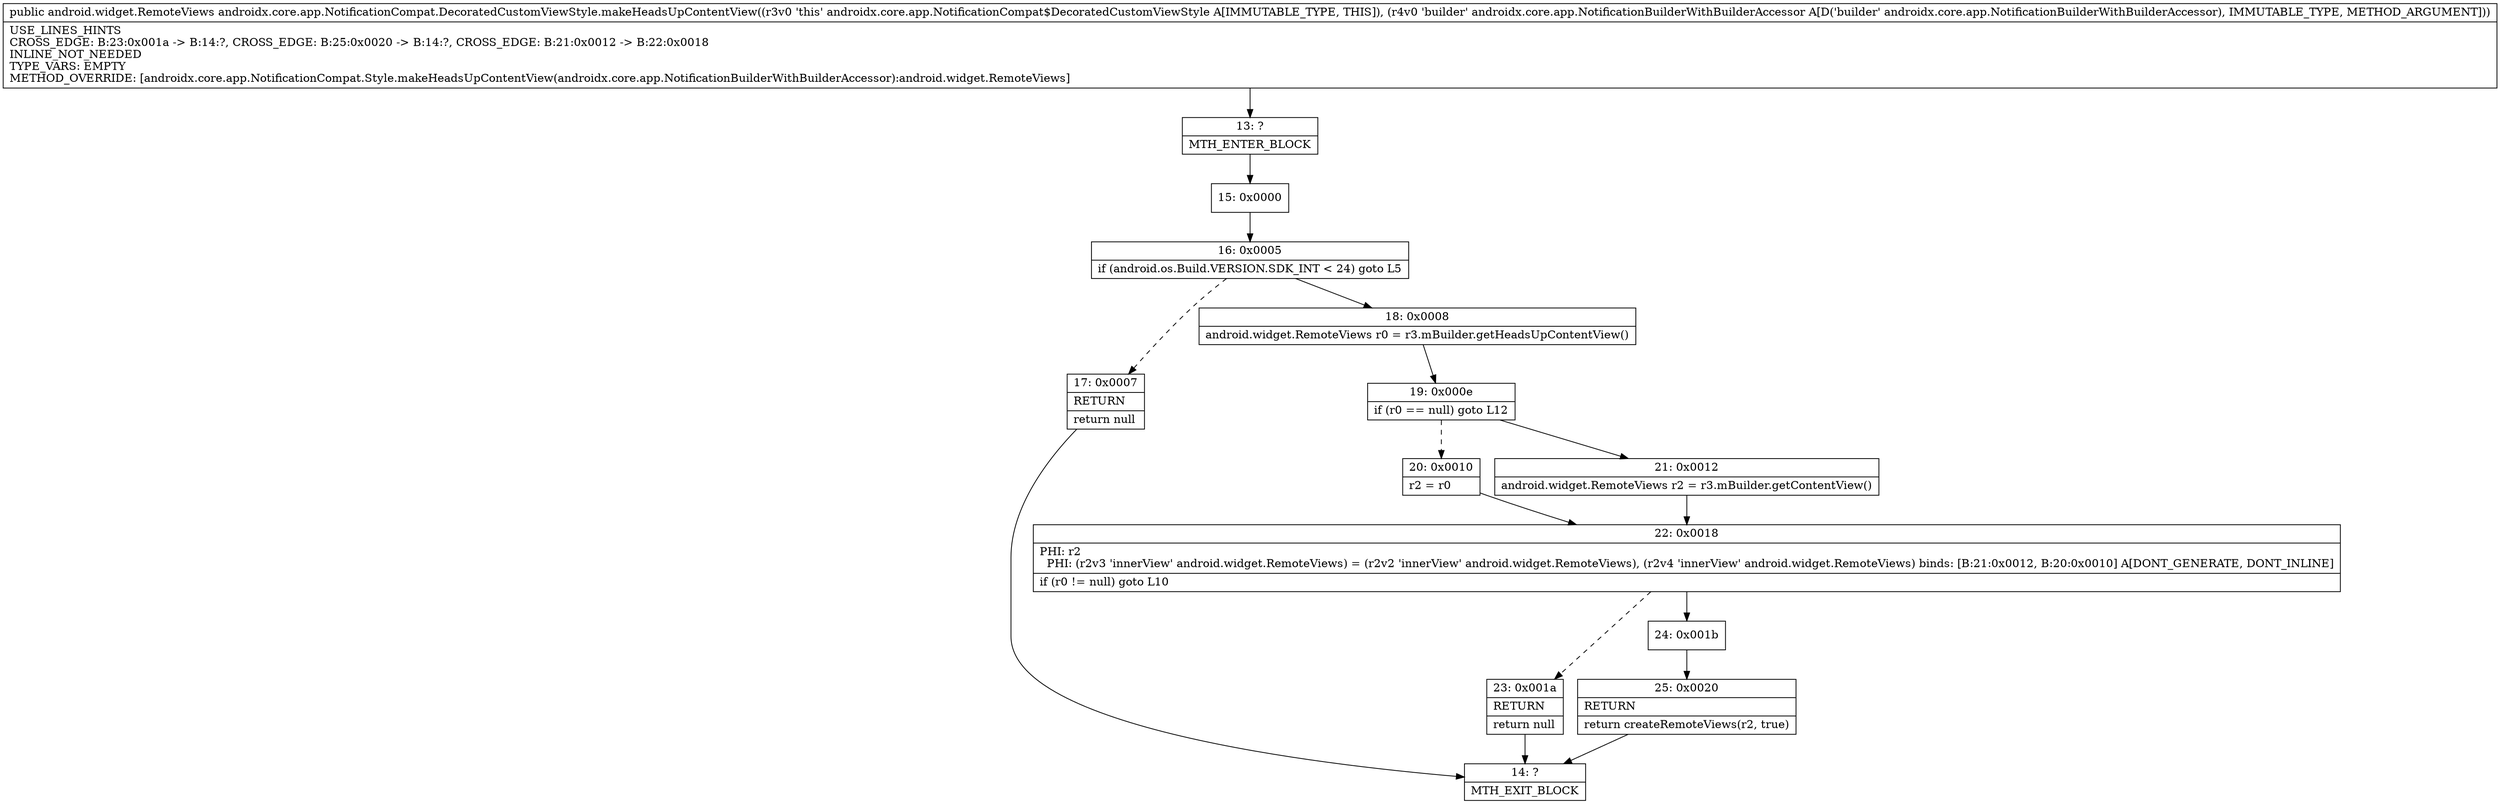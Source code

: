 digraph "CFG forandroidx.core.app.NotificationCompat.DecoratedCustomViewStyle.makeHeadsUpContentView(Landroidx\/core\/app\/NotificationBuilderWithBuilderAccessor;)Landroid\/widget\/RemoteViews;" {
Node_13 [shape=record,label="{13\:\ ?|MTH_ENTER_BLOCK\l}"];
Node_15 [shape=record,label="{15\:\ 0x0000}"];
Node_16 [shape=record,label="{16\:\ 0x0005|if (android.os.Build.VERSION.SDK_INT \< 24) goto L5\l}"];
Node_17 [shape=record,label="{17\:\ 0x0007|RETURN\l|return null\l}"];
Node_14 [shape=record,label="{14\:\ ?|MTH_EXIT_BLOCK\l}"];
Node_18 [shape=record,label="{18\:\ 0x0008|android.widget.RemoteViews r0 = r3.mBuilder.getHeadsUpContentView()\l}"];
Node_19 [shape=record,label="{19\:\ 0x000e|if (r0 == null) goto L12\l}"];
Node_20 [shape=record,label="{20\:\ 0x0010|r2 = r0\l}"];
Node_22 [shape=record,label="{22\:\ 0x0018|PHI: r2 \l  PHI: (r2v3 'innerView' android.widget.RemoteViews) = (r2v2 'innerView' android.widget.RemoteViews), (r2v4 'innerView' android.widget.RemoteViews) binds: [B:21:0x0012, B:20:0x0010] A[DONT_GENERATE, DONT_INLINE]\l|if (r0 != null) goto L10\l}"];
Node_23 [shape=record,label="{23\:\ 0x001a|RETURN\l|return null\l}"];
Node_24 [shape=record,label="{24\:\ 0x001b}"];
Node_25 [shape=record,label="{25\:\ 0x0020|RETURN\l|return createRemoteViews(r2, true)\l}"];
Node_21 [shape=record,label="{21\:\ 0x0012|android.widget.RemoteViews r2 = r3.mBuilder.getContentView()\l}"];
MethodNode[shape=record,label="{public android.widget.RemoteViews androidx.core.app.NotificationCompat.DecoratedCustomViewStyle.makeHeadsUpContentView((r3v0 'this' androidx.core.app.NotificationCompat$DecoratedCustomViewStyle A[IMMUTABLE_TYPE, THIS]), (r4v0 'builder' androidx.core.app.NotificationBuilderWithBuilderAccessor A[D('builder' androidx.core.app.NotificationBuilderWithBuilderAccessor), IMMUTABLE_TYPE, METHOD_ARGUMENT]))  | USE_LINES_HINTS\lCROSS_EDGE: B:23:0x001a \-\> B:14:?, CROSS_EDGE: B:25:0x0020 \-\> B:14:?, CROSS_EDGE: B:21:0x0012 \-\> B:22:0x0018\lINLINE_NOT_NEEDED\lTYPE_VARS: EMPTY\lMETHOD_OVERRIDE: [androidx.core.app.NotificationCompat.Style.makeHeadsUpContentView(androidx.core.app.NotificationBuilderWithBuilderAccessor):android.widget.RemoteViews]\l}"];
MethodNode -> Node_13;Node_13 -> Node_15;
Node_15 -> Node_16;
Node_16 -> Node_17[style=dashed];
Node_16 -> Node_18;
Node_17 -> Node_14;
Node_18 -> Node_19;
Node_19 -> Node_20[style=dashed];
Node_19 -> Node_21;
Node_20 -> Node_22;
Node_22 -> Node_23[style=dashed];
Node_22 -> Node_24;
Node_23 -> Node_14;
Node_24 -> Node_25;
Node_25 -> Node_14;
Node_21 -> Node_22;
}

